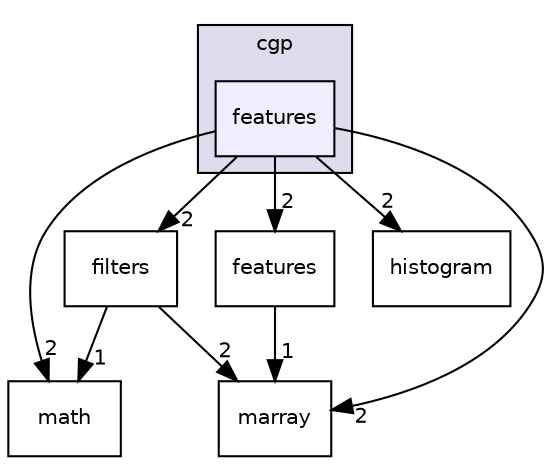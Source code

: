 digraph "/home/tbeier/src/nifty/include/nifty/cgp/features" {
  compound=true
  node [ fontsize="10", fontname="Helvetica"];
  edge [ labelfontsize="10", labelfontname="Helvetica"];
  subgraph clusterdir_776ef59ab7360465575c1e7d85e35d00 {
    graph [ bgcolor="#ddddee", pencolor="black", label="cgp" fontname="Helvetica", fontsize="10", URL="dir_776ef59ab7360465575c1e7d85e35d00.html"]
  dir_93a83ec6b58dbd0ca5327528384c098d [shape=box, label="features", style="filled", fillcolor="#eeeeff", pencolor="black", URL="dir_93a83ec6b58dbd0ca5327528384c098d.html"];
  }
  dir_4c4c2dcadb5435a6aa4b29ca79e7ea64 [shape=box label="filters" URL="dir_4c4c2dcadb5435a6aa4b29ca79e7ea64.html"];
  dir_84322d5599d8c151d46c915b5032984a [shape=box label="math" URL="dir_84322d5599d8c151d46c915b5032984a.html"];
  dir_be44008cf59a73567f50ffda90511f6b [shape=box label="features" URL="dir_be44008cf59a73567f50ffda90511f6b.html"];
  dir_88fae415f4182f41655f4ac696162ae0 [shape=box label="histogram" URL="dir_88fae415f4182f41655f4ac696162ae0.html"];
  dir_c3672bffa74d8c5772db4d4fa143fc52 [shape=box label="marray" URL="dir_c3672bffa74d8c5772db4d4fa143fc52.html"];
  dir_4c4c2dcadb5435a6aa4b29ca79e7ea64->dir_84322d5599d8c151d46c915b5032984a [headlabel="1", labeldistance=1.5 headhref="dir_000010_000039.html"];
  dir_4c4c2dcadb5435a6aa4b29ca79e7ea64->dir_c3672bffa74d8c5772db4d4fa143fc52 [headlabel="2", labeldistance=1.5 headhref="dir_000010_000038.html"];
  dir_be44008cf59a73567f50ffda90511f6b->dir_c3672bffa74d8c5772db4d4fa143fc52 [headlabel="1", labeldistance=1.5 headhref="dir_000009_000038.html"];
  dir_93a83ec6b58dbd0ca5327528384c098d->dir_4c4c2dcadb5435a6aa4b29ca79e7ea64 [headlabel="2", labeldistance=1.5 headhref="dir_000006_000010.html"];
  dir_93a83ec6b58dbd0ca5327528384c098d->dir_84322d5599d8c151d46c915b5032984a [headlabel="2", labeldistance=1.5 headhref="dir_000006_000039.html"];
  dir_93a83ec6b58dbd0ca5327528384c098d->dir_be44008cf59a73567f50ffda90511f6b [headlabel="2", labeldistance=1.5 headhref="dir_000006_000009.html"];
  dir_93a83ec6b58dbd0ca5327528384c098d->dir_88fae415f4182f41655f4ac696162ae0 [headlabel="2", labeldistance=1.5 headhref="dir_000006_000036.html"];
  dir_93a83ec6b58dbd0ca5327528384c098d->dir_c3672bffa74d8c5772db4d4fa143fc52 [headlabel="2", labeldistance=1.5 headhref="dir_000006_000038.html"];
}
